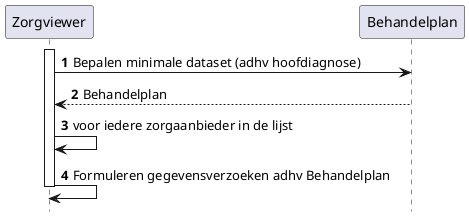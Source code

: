 @startuml
hide footbox
autonumber

participant Zorgviewer
participant Behandelplan

activate Zorgviewer
Zorgviewer->Behandelplan: Bepalen minimale dataset (adhv hoofdiagnose)
Behandelplan-->Zorgviewer: Behandelplan
Zorgviewer->Zorgviewer: voor iedere zorgaanbieder in de lijst
Zorgviewer->Zorgviewer: Formuleren gegevensverzoeken adhv Behandelplan
deactivate Zorgviewer

@enduml